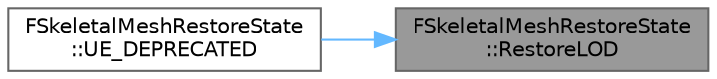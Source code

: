 digraph "FSkeletalMeshRestoreState::RestoreLOD"
{
 // INTERACTIVE_SVG=YES
 // LATEX_PDF_SIZE
  bgcolor="transparent";
  edge [fontname=Helvetica,fontsize=10,labelfontname=Helvetica,labelfontsize=10];
  node [fontname=Helvetica,fontsize=10,shape=box,height=0.2,width=0.4];
  rankdir="RL";
  Node1 [id="Node000001",label="FSkeletalMeshRestoreState\l::RestoreLOD",height=0.2,width=0.4,color="gray40", fillcolor="grey60", style="filled", fontcolor="black",tooltip=" "];
  Node1 -> Node2 [id="edge1_Node000001_Node000002",dir="back",color="steelblue1",style="solid",tooltip=" "];
  Node2 [id="Node000002",label="FSkeletalMeshRestoreState\l::UE_DEPRECATED",height=0.2,width=0.4,color="grey40", fillcolor="white", style="filled",URL="$d8/d63/structFSkeletalMeshRestoreState.html#af120c0d0232e98aaaf6dc408e4ab269d",tooltip=" "];
}
